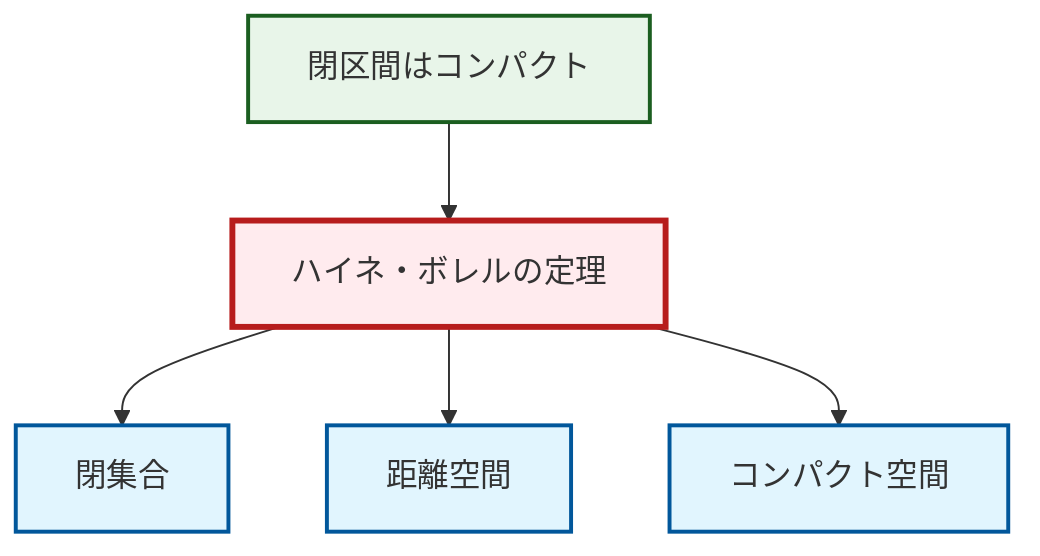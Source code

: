 graph TD
    classDef definition fill:#e1f5fe,stroke:#01579b,stroke-width:2px
    classDef theorem fill:#f3e5f5,stroke:#4a148c,stroke-width:2px
    classDef axiom fill:#fff3e0,stroke:#e65100,stroke-width:2px
    classDef example fill:#e8f5e9,stroke:#1b5e20,stroke-width:2px
    classDef current fill:#ffebee,stroke:#b71c1c,stroke-width:3px
    def-metric-space["距離空間"]:::definition
    def-compact["コンパクト空間"]:::definition
    def-closed-set["閉集合"]:::definition
    thm-heine-borel["ハイネ・ボレルの定理"]:::theorem
    ex-closed-interval-compact["閉区間はコンパクト"]:::example
    thm-heine-borel --> def-closed-set
    ex-closed-interval-compact --> thm-heine-borel
    thm-heine-borel --> def-metric-space
    thm-heine-borel --> def-compact
    class thm-heine-borel current